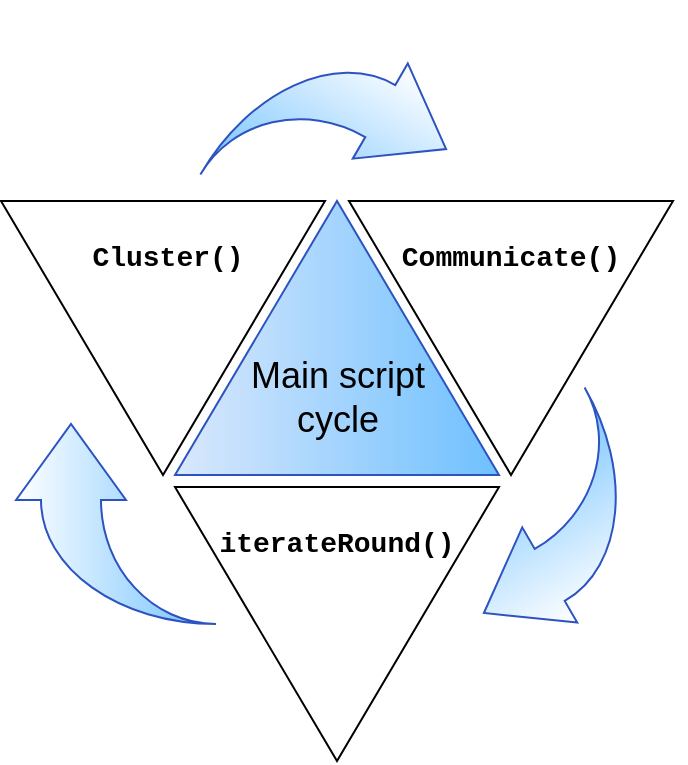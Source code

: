 <mxfile version="10.9.7" type="device"><diagram id="07fea595-8f29-1299-0266-81d95cde20df" name="Page-1"><mxGraphModel dx="2062" dy="329" grid="1" gridSize="10" guides="1" tooltips="1" connect="1" arrows="1" fold="1" page="1" pageScale="1" pageWidth="1169" pageHeight="827" background="#ffffff" math="0" shadow="0"><root><mxCell id="0"/><mxCell id="1" parent="0"/><mxCell id="eUy6C849Py4e3mW_tMRz-657" value="" style="triangle;whiteSpace=wrap;html=1;rotation=-90;fillColor=#dae8fc;strokeColor=#2C53BF;gradientColor=#6EC0FF;" vertex="1" parent="1"><mxGeometry x="532" y="1089" width="137" height="162" as="geometry"/></mxCell><mxCell id="eUy6C849Py4e3mW_tMRz-659" value="" style="triangle;whiteSpace=wrap;html=1;rotation=90;" vertex="1" parent="1"><mxGeometry x="619" y="1089" width="137" height="162" as="geometry"/></mxCell><mxCell id="eUy6C849Py4e3mW_tMRz-660" value="" style="triangle;whiteSpace=wrap;html=1;rotation=90;" vertex="1" parent="1"><mxGeometry x="532" y="1232" width="137" height="162" as="geometry"/></mxCell><mxCell id="eUy6C849Py4e3mW_tMRz-661" value="" style="triangle;whiteSpace=wrap;html=1;rotation=90;" vertex="1" parent="1"><mxGeometry x="445" y="1089" width="137" height="162" as="geometry"/></mxCell><mxCell id="eUy6C849Py4e3mW_tMRz-662" value="&lt;span style=&quot;font-size: 18px&quot;&gt;Main script cycle&lt;/span&gt;" style="text;html=1;strokeColor=none;fillColor=none;align=center;verticalAlign=middle;whiteSpace=wrap;rounded=0;" vertex="1" parent="1"><mxGeometry x="550.5" y="1160" width="100" height="80" as="geometry"/></mxCell><mxCell id="eUy6C849Py4e3mW_tMRz-663" value="" style="html=1;shadow=0;dashed=0;align=center;verticalAlign=middle;shape=mxgraph.arrows2.jumpInArrow;dy=15;dx=38;arrowHead=55;strokeColor=#2C53BF;gradientColor=#6EC0FF;rotation=-90;" vertex="1" parent="1"><mxGeometry x="440" y="1213" width="100" height="100" as="geometry"/></mxCell><mxCell id="eUy6C849Py4e3mW_tMRz-664" value="" style="html=1;shadow=0;dashed=0;align=center;verticalAlign=middle;shape=mxgraph.arrows2.jumpInArrow;dy=15;dx=38;arrowHead=55;strokeColor=#2C53BF;gradientColor=#6EC0FF;rotation=30;" vertex="1" parent="1"><mxGeometry x="550.5" y="1020" width="100" height="100" as="geometry"/></mxCell><mxCell id="eUy6C849Py4e3mW_tMRz-665" value="" style="html=1;shadow=0;dashed=0;align=center;verticalAlign=middle;shape=mxgraph.arrows2.jumpInArrow;dy=15;dx=38;arrowHead=55;strokeColor=#2C53BF;gradientColor=#6EC0FF;rotation=150;" vertex="1" parent="1"><mxGeometry x="656" y="1213" width="100" height="100" as="geometry"/></mxCell><mxCell id="eUy6C849Py4e3mW_tMRz-666" value="&lt;font style=&quot;font-size: 14px&quot; face=&quot;Courier New&quot;&gt;&lt;b&gt;Cluster()&lt;/b&gt;&lt;/font&gt;" style="text;html=1;strokeColor=none;fillColor=none;align=center;verticalAlign=middle;whiteSpace=wrap;rounded=0;" vertex="1" parent="1"><mxGeometry x="480.5" y="1110" width="70" height="40" as="geometry"/></mxCell><mxCell id="eUy6C849Py4e3mW_tMRz-667" value="&lt;font style=&quot;font-size: 14px&quot; face=&quot;Courier New&quot;&gt;&lt;b&gt;Communicate()&lt;/b&gt;&lt;/font&gt;" style="text;html=1;strokeColor=none;fillColor=none;align=center;verticalAlign=middle;whiteSpace=wrap;rounded=0;" vertex="1" parent="1"><mxGeometry x="613" y="1110" width="149" height="40" as="geometry"/></mxCell><mxCell id="eUy6C849Py4e3mW_tMRz-668" value="&lt;font style=&quot;font-size: 14px&quot; face=&quot;Courier New&quot;&gt;&lt;b&gt;iterateRound()&lt;/b&gt;&lt;/font&gt;" style="text;html=1;strokeColor=none;fillColor=none;align=center;verticalAlign=middle;whiteSpace=wrap;rounded=0;fontSize=16;" vertex="1" parent="1"><mxGeometry x="526" y="1251" width="149" height="40" as="geometry"/></mxCell></root></mxGraphModel></diagram></mxfile>